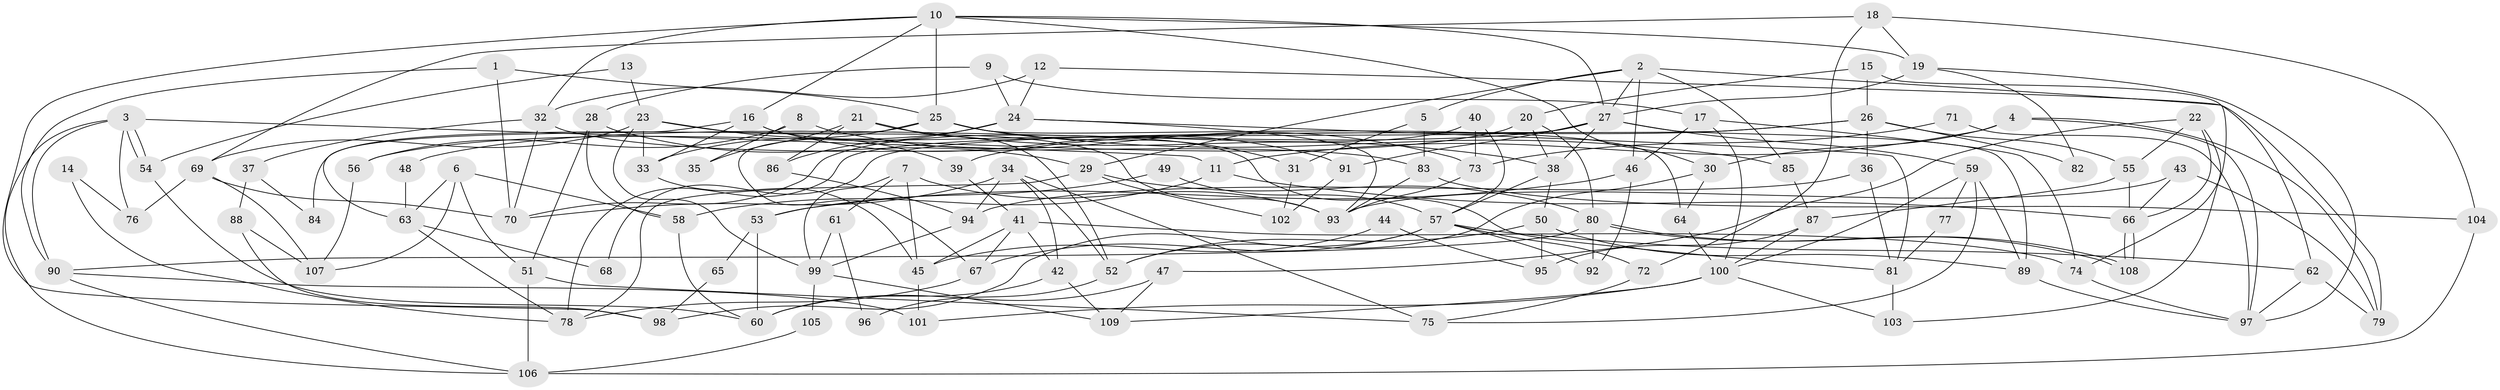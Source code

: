 // Generated by graph-tools (version 1.1) at 2025/26/03/09/25 03:26:11]
// undirected, 109 vertices, 218 edges
graph export_dot {
graph [start="1"]
  node [color=gray90,style=filled];
  1;
  2;
  3;
  4;
  5;
  6;
  7;
  8;
  9;
  10;
  11;
  12;
  13;
  14;
  15;
  16;
  17;
  18;
  19;
  20;
  21;
  22;
  23;
  24;
  25;
  26;
  27;
  28;
  29;
  30;
  31;
  32;
  33;
  34;
  35;
  36;
  37;
  38;
  39;
  40;
  41;
  42;
  43;
  44;
  45;
  46;
  47;
  48;
  49;
  50;
  51;
  52;
  53;
  54;
  55;
  56;
  57;
  58;
  59;
  60;
  61;
  62;
  63;
  64;
  65;
  66;
  67;
  68;
  69;
  70;
  71;
  72;
  73;
  74;
  75;
  76;
  77;
  78;
  79;
  80;
  81;
  82;
  83;
  84;
  85;
  86;
  87;
  88;
  89;
  90;
  91;
  92;
  93;
  94;
  95;
  96;
  97;
  98;
  99;
  100;
  101;
  102;
  103;
  104;
  105;
  106;
  107;
  108;
  109;
  1 -- 70;
  1 -- 90;
  1 -- 25;
  2 -- 27;
  2 -- 29;
  2 -- 5;
  2 -- 46;
  2 -- 62;
  2 -- 85;
  3 -- 54;
  3 -- 54;
  3 -- 106;
  3 -- 11;
  3 -- 76;
  3 -- 90;
  4 -- 30;
  4 -- 97;
  4 -- 11;
  4 -- 79;
  5 -- 31;
  5 -- 83;
  6 -- 63;
  6 -- 58;
  6 -- 51;
  6 -- 107;
  7 -- 45;
  7 -- 93;
  7 -- 61;
  7 -- 99;
  8 -- 56;
  8 -- 73;
  8 -- 35;
  9 -- 24;
  9 -- 28;
  9 -- 17;
  10 -- 19;
  10 -- 27;
  10 -- 16;
  10 -- 25;
  10 -- 30;
  10 -- 32;
  10 -- 98;
  11 -- 58;
  11 -- 66;
  12 -- 79;
  12 -- 32;
  12 -- 24;
  13 -- 54;
  13 -- 23;
  14 -- 78;
  14 -- 76;
  15 -- 74;
  15 -- 20;
  15 -- 26;
  16 -- 33;
  16 -- 63;
  16 -- 81;
  16 -- 91;
  17 -- 100;
  17 -- 46;
  17 -- 74;
  18 -- 104;
  18 -- 19;
  18 -- 69;
  18 -- 72;
  19 -- 97;
  19 -- 27;
  19 -- 82;
  20 -- 80;
  20 -- 38;
  20 -- 56;
  21 -- 86;
  21 -- 38;
  21 -- 35;
  21 -- 52;
  22 -- 66;
  22 -- 55;
  22 -- 47;
  22 -- 103;
  23 -- 39;
  23 -- 33;
  23 -- 69;
  23 -- 93;
  23 -- 99;
  24 -- 81;
  24 -- 33;
  24 -- 86;
  24 -- 93;
  25 -- 31;
  25 -- 64;
  25 -- 67;
  25 -- 84;
  25 -- 85;
  26 -- 36;
  26 -- 39;
  26 -- 55;
  26 -- 68;
  26 -- 82;
  27 -- 59;
  27 -- 89;
  27 -- 38;
  27 -- 48;
  27 -- 78;
  27 -- 91;
  28 -- 29;
  28 -- 51;
  28 -- 58;
  29 -- 78;
  29 -- 80;
  29 -- 102;
  30 -- 64;
  30 -- 52;
  31 -- 102;
  32 -- 83;
  32 -- 37;
  32 -- 70;
  33 -- 45;
  34 -- 52;
  34 -- 70;
  34 -- 42;
  34 -- 75;
  34 -- 94;
  36 -- 94;
  36 -- 81;
  37 -- 88;
  37 -- 84;
  38 -- 57;
  38 -- 50;
  39 -- 41;
  40 -- 70;
  40 -- 57;
  40 -- 73;
  41 -- 74;
  41 -- 42;
  41 -- 45;
  41 -- 67;
  42 -- 109;
  42 -- 60;
  43 -- 93;
  43 -- 66;
  43 -- 79;
  44 -- 45;
  44 -- 95;
  45 -- 101;
  46 -- 53;
  46 -- 92;
  47 -- 60;
  47 -- 109;
  48 -- 63;
  49 -- 57;
  49 -- 53;
  50 -- 52;
  50 -- 89;
  50 -- 95;
  51 -- 75;
  51 -- 106;
  52 -- 96;
  53 -- 60;
  53 -- 65;
  54 -- 60;
  55 -- 66;
  55 -- 87;
  56 -- 107;
  57 -- 62;
  57 -- 67;
  57 -- 72;
  57 -- 92;
  57 -- 98;
  58 -- 60;
  59 -- 75;
  59 -- 100;
  59 -- 77;
  59 -- 89;
  61 -- 99;
  61 -- 96;
  62 -- 79;
  62 -- 97;
  63 -- 78;
  63 -- 68;
  64 -- 100;
  65 -- 98;
  66 -- 108;
  66 -- 108;
  67 -- 78;
  69 -- 70;
  69 -- 76;
  69 -- 107;
  71 -- 73;
  71 -- 97;
  72 -- 75;
  73 -- 93;
  74 -- 97;
  77 -- 81;
  80 -- 108;
  80 -- 108;
  80 -- 92;
  80 -- 90;
  81 -- 103;
  83 -- 93;
  83 -- 104;
  85 -- 87;
  86 -- 94;
  87 -- 95;
  87 -- 100;
  88 -- 98;
  88 -- 107;
  89 -- 97;
  90 -- 101;
  90 -- 106;
  91 -- 102;
  94 -- 99;
  99 -- 105;
  99 -- 109;
  100 -- 109;
  100 -- 101;
  100 -- 103;
  104 -- 106;
  105 -- 106;
}
